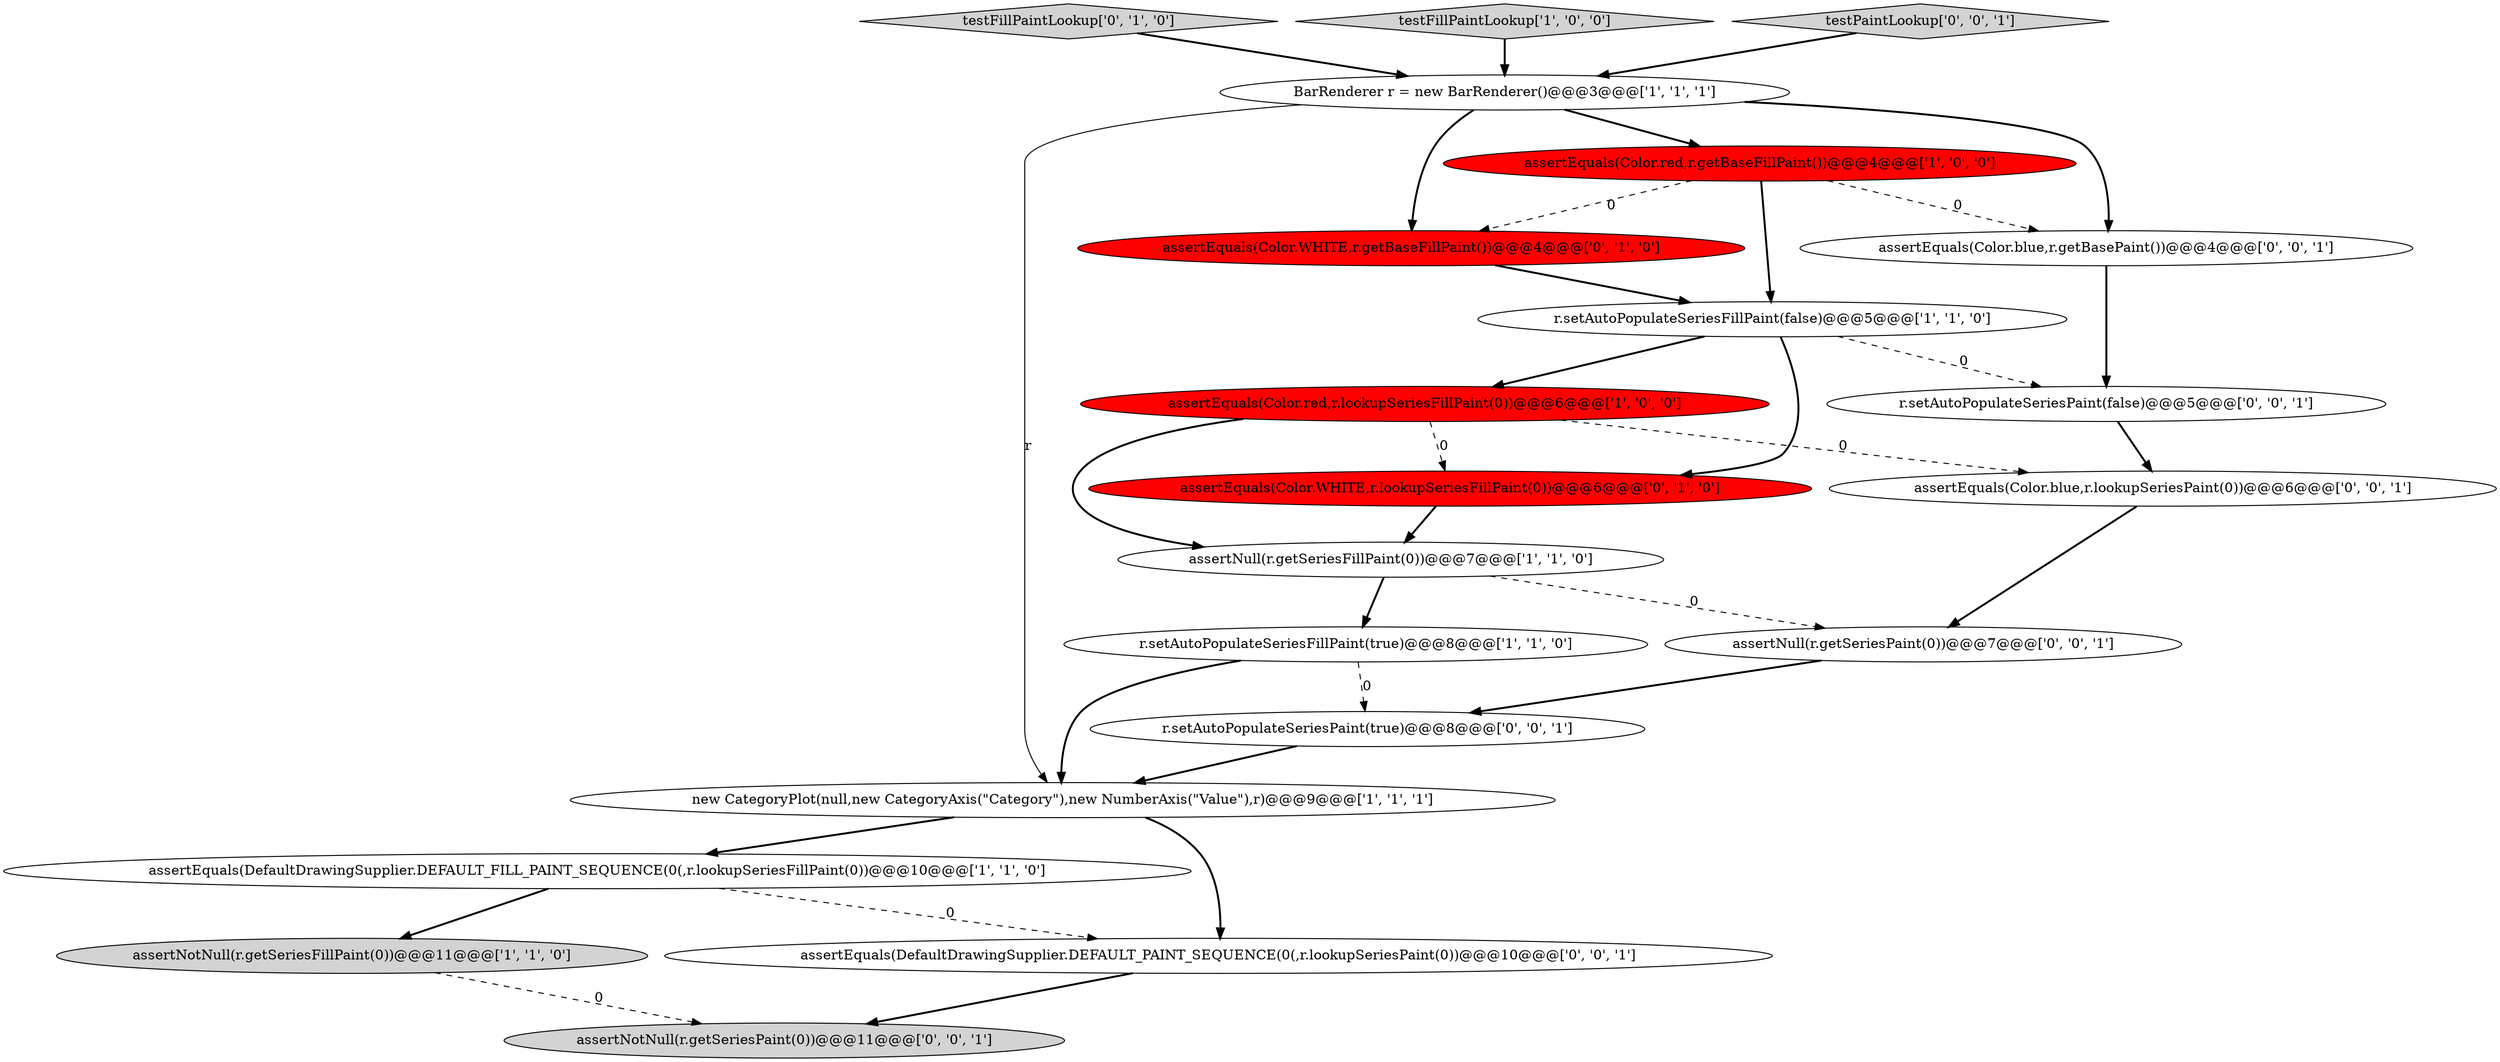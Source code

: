 digraph {
11 [style = filled, label = "testFillPaintLookup['0', '1', '0']", fillcolor = lightgray, shape = diamond image = "AAA0AAABBB2BBB"];
7 [style = filled, label = "BarRenderer r = new BarRenderer()@@@3@@@['1', '1', '1']", fillcolor = white, shape = ellipse image = "AAA0AAABBB1BBB"];
13 [style = filled, label = "assertEquals(DefaultDrawingSupplier.DEFAULT_PAINT_SEQUENCE(0(,r.lookupSeriesPaint(0))@@@10@@@['0', '0', '1']", fillcolor = white, shape = ellipse image = "AAA0AAABBB3BBB"];
19 [style = filled, label = "assertNull(r.getSeriesPaint(0))@@@7@@@['0', '0', '1']", fillcolor = white, shape = ellipse image = "AAA0AAABBB3BBB"];
14 [style = filled, label = "r.setAutoPopulateSeriesPaint(false)@@@5@@@['0', '0', '1']", fillcolor = white, shape = ellipse image = "AAA0AAABBB3BBB"];
3 [style = filled, label = "assertNotNull(r.getSeriesFillPaint(0))@@@11@@@['1', '1', '0']", fillcolor = lightgray, shape = ellipse image = "AAA0AAABBB1BBB"];
0 [style = filled, label = "assertEquals(DefaultDrawingSupplier.DEFAULT_FILL_PAINT_SEQUENCE(0(,r.lookupSeriesFillPaint(0))@@@10@@@['1', '1', '0']", fillcolor = white, shape = ellipse image = "AAA0AAABBB1BBB"];
16 [style = filled, label = "assertEquals(Color.blue,r.getBasePaint())@@@4@@@['0', '0', '1']", fillcolor = white, shape = ellipse image = "AAA0AAABBB3BBB"];
20 [style = filled, label = "r.setAutoPopulateSeriesPaint(true)@@@8@@@['0', '0', '1']", fillcolor = white, shape = ellipse image = "AAA0AAABBB3BBB"];
5 [style = filled, label = "assertEquals(Color.red,r.lookupSeriesFillPaint(0))@@@6@@@['1', '0', '0']", fillcolor = red, shape = ellipse image = "AAA1AAABBB1BBB"];
17 [style = filled, label = "assertEquals(Color.blue,r.lookupSeriesPaint(0))@@@6@@@['0', '0', '1']", fillcolor = white, shape = ellipse image = "AAA0AAABBB3BBB"];
2 [style = filled, label = "new CategoryPlot(null,new CategoryAxis(\"Category\"),new NumberAxis(\"Value\"),r)@@@9@@@['1', '1', '1']", fillcolor = white, shape = ellipse image = "AAA0AAABBB1BBB"];
4 [style = filled, label = "testFillPaintLookup['1', '0', '0']", fillcolor = lightgray, shape = diamond image = "AAA0AAABBB1BBB"];
18 [style = filled, label = "assertNotNull(r.getSeriesPaint(0))@@@11@@@['0', '0', '1']", fillcolor = lightgray, shape = ellipse image = "AAA0AAABBB3BBB"];
6 [style = filled, label = "r.setAutoPopulateSeriesFillPaint(true)@@@8@@@['1', '1', '0']", fillcolor = white, shape = ellipse image = "AAA0AAABBB1BBB"];
10 [style = filled, label = "assertEquals(Color.WHITE,r.lookupSeriesFillPaint(0))@@@6@@@['0', '1', '0']", fillcolor = red, shape = ellipse image = "AAA1AAABBB2BBB"];
15 [style = filled, label = "testPaintLookup['0', '0', '1']", fillcolor = lightgray, shape = diamond image = "AAA0AAABBB3BBB"];
9 [style = filled, label = "r.setAutoPopulateSeriesFillPaint(false)@@@5@@@['1', '1', '0']", fillcolor = white, shape = ellipse image = "AAA0AAABBB1BBB"];
8 [style = filled, label = "assertNull(r.getSeriesFillPaint(0))@@@7@@@['1', '1', '0']", fillcolor = white, shape = ellipse image = "AAA0AAABBB1BBB"];
1 [style = filled, label = "assertEquals(Color.red,r.getBaseFillPaint())@@@4@@@['1', '0', '0']", fillcolor = red, shape = ellipse image = "AAA1AAABBB1BBB"];
12 [style = filled, label = "assertEquals(Color.WHITE,r.getBaseFillPaint())@@@4@@@['0', '1', '0']", fillcolor = red, shape = ellipse image = "AAA1AAABBB2BBB"];
0->3 [style = bold, label=""];
8->19 [style = dashed, label="0"];
5->8 [style = bold, label=""];
7->1 [style = bold, label=""];
15->7 [style = bold, label=""];
7->12 [style = bold, label=""];
6->20 [style = dashed, label="0"];
19->20 [style = bold, label=""];
3->18 [style = dashed, label="0"];
14->17 [style = bold, label=""];
7->2 [style = solid, label="r"];
8->6 [style = bold, label=""];
9->10 [style = bold, label=""];
12->9 [style = bold, label=""];
17->19 [style = bold, label=""];
4->7 [style = bold, label=""];
1->9 [style = bold, label=""];
2->13 [style = bold, label=""];
20->2 [style = bold, label=""];
6->2 [style = bold, label=""];
1->12 [style = dashed, label="0"];
2->0 [style = bold, label=""];
9->14 [style = dashed, label="0"];
5->17 [style = dashed, label="0"];
10->8 [style = bold, label=""];
5->10 [style = dashed, label="0"];
1->16 [style = dashed, label="0"];
0->13 [style = dashed, label="0"];
7->16 [style = bold, label=""];
9->5 [style = bold, label=""];
16->14 [style = bold, label=""];
11->7 [style = bold, label=""];
13->18 [style = bold, label=""];
}
